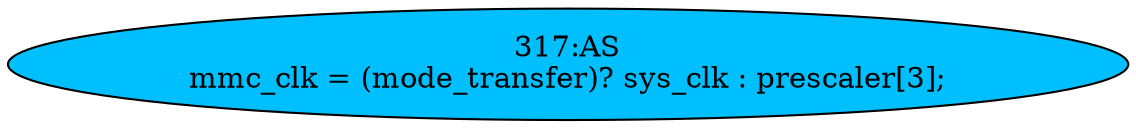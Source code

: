 strict digraph "" {
	node [label="\N"];
	"317:AS"	 [ast="<pyverilog.vparser.ast.Assign object at 0x7fe536c9e590>",
		def_var="['mmc_clk']",
		fillcolor=deepskyblue,
		label="317:AS
mmc_clk = (mode_transfer)? sys_clk : prescaler[3];",
		statements="[]",
		style=filled,
		typ=Assign,
		use_var="['mode_transfer', 'sys_clk', 'prescaler']"];
}
